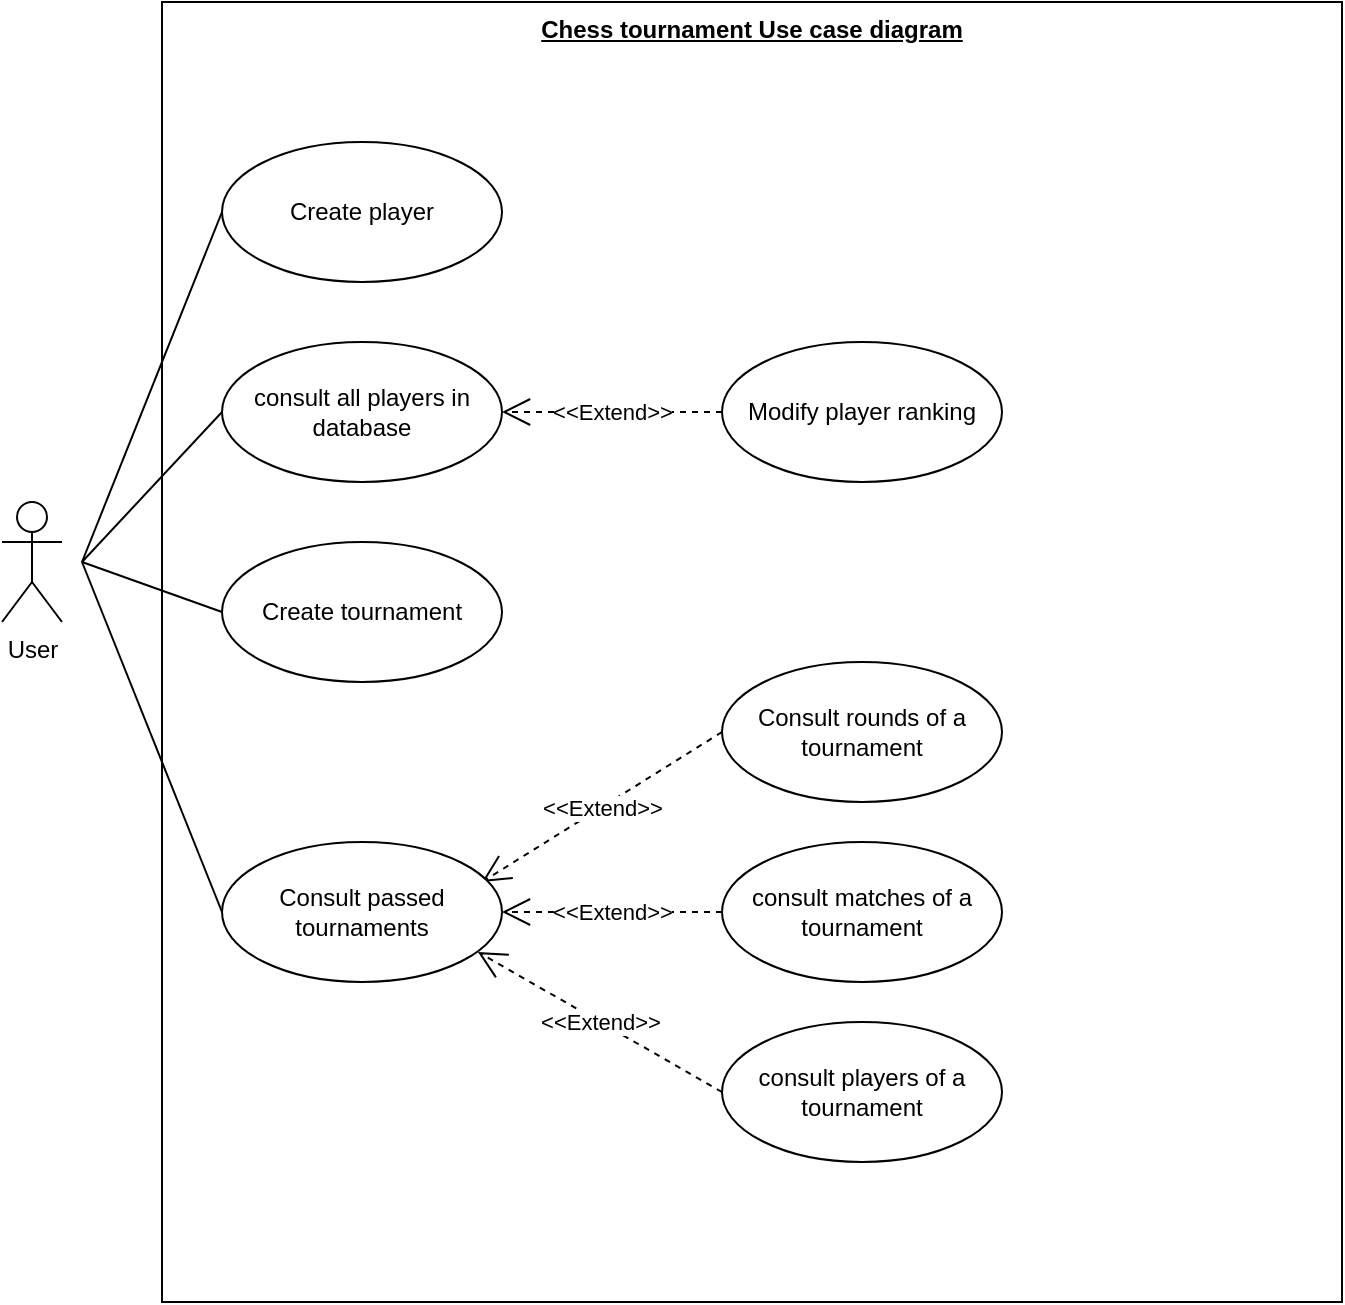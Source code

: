 <mxfile version="14.6.13" type="device"><diagram name="Chess tournament" id="Xj_SQW5p-db6HIlOzPf7"><mxGraphModel dx="1086" dy="806" grid="1" gridSize="10" guides="1" tooltips="1" connect="1" arrows="1" fold="1" page="1" pageScale="1" pageWidth="827" pageHeight="1169" math="0" shadow="0"><root><mxCell id="ngggXP8NCbQZwop2rnJL-0"/><mxCell id="ngggXP8NCbQZwop2rnJL-1" parent="ngggXP8NCbQZwop2rnJL-0"/><mxCell id="ngggXP8NCbQZwop2rnJL-2" value="&lt;b&gt;&lt;u&gt;Chess tournament Use case diagram&lt;/u&gt;&lt;/b&gt;&lt;br&gt;&lt;table&gt;&lt;tbody&gt;&lt;tr&gt;&lt;td&gt;&lt;/td&gt;&lt;/tr&gt;&lt;/tbody&gt;&lt;/table&gt;" style="rounded=0;whiteSpace=wrap;html=1;verticalAlign=top;align=center;" vertex="1" parent="ngggXP8NCbQZwop2rnJL-1"><mxGeometry x="170" y="360" width="590" height="650" as="geometry"/></mxCell><mxCell id="ngggXP8NCbQZwop2rnJL-3" value="Create player" style="ellipse;whiteSpace=wrap;html=1;align=center;" vertex="1" parent="ngggXP8NCbQZwop2rnJL-1"><mxGeometry x="200" y="430" width="140" height="70" as="geometry"/></mxCell><mxCell id="ngggXP8NCbQZwop2rnJL-14" value="&amp;lt;&amp;lt;Extend&amp;gt;&amp;gt;" style="endArrow=open;dashed=1;endFill=0;endSize=12;html=1;exitX=0;exitY=0.5;exitDx=0;exitDy=0;" edge="1" parent="ngggXP8NCbQZwop2rnJL-1" source="ngggXP8NCbQZwop2rnJL-22"><mxGeometry width="160" relative="1" as="geometry"><mxPoint x="666.033" y="539.944" as="sourcePoint"/><mxPoint x="330" y="800" as="targetPoint"/></mxGeometry></mxCell><mxCell id="ngggXP8NCbQZwop2rnJL-16" value="&amp;lt;&amp;lt;Extend&amp;gt;&amp;gt;" style="endArrow=open;dashed=1;endFill=0;endSize=12;html=1;exitX=0;exitY=0.5;exitDx=0;exitDy=0;" edge="1" parent="ngggXP8NCbQZwop2rnJL-1" source="ngggXP8NCbQZwop2rnJL-19" target="ngggXP8NCbQZwop2rnJL-25"><mxGeometry width="160" relative="1" as="geometry"><mxPoint x="323.81" y="586.99" as="sourcePoint"/><mxPoint x="420" y="500" as="targetPoint"/></mxGeometry></mxCell><mxCell id="ngggXP8NCbQZwop2rnJL-18" value="User" style="shape=umlActor;verticalLabelPosition=bottom;verticalAlign=top;html=1;outlineConnect=0;" vertex="1" parent="ngggXP8NCbQZwop2rnJL-1"><mxGeometry x="90" y="610" width="30" height="60" as="geometry"/></mxCell><mxCell id="ngggXP8NCbQZwop2rnJL-19" value="Modify player ranking" style="ellipse;whiteSpace=wrap;html=1;align=center;" vertex="1" parent="ngggXP8NCbQZwop2rnJL-1"><mxGeometry x="450" y="530" width="140" height="70" as="geometry"/></mxCell><mxCell id="ngggXP8NCbQZwop2rnJL-20" value="Create tournament" style="ellipse;whiteSpace=wrap;html=1;align=center;" vertex="1" parent="ngggXP8NCbQZwop2rnJL-1"><mxGeometry x="200" y="630" width="140" height="70" as="geometry"/></mxCell><mxCell id="ngggXP8NCbQZwop2rnJL-21" value="Consult passed tournaments" style="ellipse;whiteSpace=wrap;html=1;align=center;" vertex="1" parent="ngggXP8NCbQZwop2rnJL-1"><mxGeometry x="200" y="780" width="140" height="70" as="geometry"/></mxCell><mxCell id="ngggXP8NCbQZwop2rnJL-22" value="Consult rounds of a tournament" style="ellipse;whiteSpace=wrap;html=1;align=center;" vertex="1" parent="ngggXP8NCbQZwop2rnJL-1"><mxGeometry x="450" y="690" width="140" height="70" as="geometry"/></mxCell><mxCell id="ngggXP8NCbQZwop2rnJL-23" value="consult matches of a tournament" style="ellipse;whiteSpace=wrap;html=1;align=center;" vertex="1" parent="ngggXP8NCbQZwop2rnJL-1"><mxGeometry x="450" y="780" width="140" height="70" as="geometry"/></mxCell><mxCell id="ngggXP8NCbQZwop2rnJL-24" value="consult players of a tournament" style="ellipse;whiteSpace=wrap;html=1;align=center;" vertex="1" parent="ngggXP8NCbQZwop2rnJL-1"><mxGeometry x="450" y="870" width="140" height="70" as="geometry"/></mxCell><mxCell id="ngggXP8NCbQZwop2rnJL-25" value="consult all players in database" style="ellipse;whiteSpace=wrap;html=1;align=center;" vertex="1" parent="ngggXP8NCbQZwop2rnJL-1"><mxGeometry x="200" y="530" width="140" height="70" as="geometry"/></mxCell><mxCell id="ngggXP8NCbQZwop2rnJL-26" value="&amp;lt;&amp;lt;Extend&amp;gt;&amp;gt;" style="endArrow=open;dashed=1;endFill=0;endSize=12;html=1;exitX=0;exitY=0.5;exitDx=0;exitDy=0;entryX=1;entryY=0.5;entryDx=0;entryDy=0;" edge="1" parent="ngggXP8NCbQZwop2rnJL-1" source="ngggXP8NCbQZwop2rnJL-23" target="ngggXP8NCbQZwop2rnJL-21"><mxGeometry width="160" relative="1" as="geometry"><mxPoint x="405" y="735" as="sourcePoint"/><mxPoint x="350" y="825" as="targetPoint"/></mxGeometry></mxCell><mxCell id="ngggXP8NCbQZwop2rnJL-27" value="&amp;lt;&amp;lt;Extend&amp;gt;&amp;gt;" style="endArrow=open;dashed=1;endFill=0;endSize=12;html=1;exitX=0;exitY=0.5;exitDx=0;exitDy=0;entryX=0.914;entryY=0.786;entryDx=0;entryDy=0;entryPerimeter=0;" edge="1" parent="ngggXP8NCbQZwop2rnJL-1" source="ngggXP8NCbQZwop2rnJL-24" target="ngggXP8NCbQZwop2rnJL-21"><mxGeometry width="160" relative="1" as="geometry"><mxPoint x="405" y="825" as="sourcePoint"/><mxPoint x="350" y="825" as="targetPoint"/></mxGeometry></mxCell><mxCell id="-SK7WLt48L_Zfp1PlbLP-0" style="edgeStyle=none;rounded=1;orthogonalLoop=1;jettySize=auto;html=1;endArrow=none;endFill=0;endSize=16;entryX=0;entryY=0.5;entryDx=0;entryDy=0;" edge="1" parent="ngggXP8NCbQZwop2rnJL-1" target="ngggXP8NCbQZwop2rnJL-20"><mxGeometry relative="1" as="geometry"><mxPoint x="130" y="640" as="sourcePoint"/><mxPoint x="360" y="840" as="targetPoint"/></mxGeometry></mxCell><mxCell id="-SK7WLt48L_Zfp1PlbLP-1" style="edgeStyle=none;rounded=1;orthogonalLoop=1;jettySize=auto;html=1;endArrow=none;endFill=0;endSize=16;entryX=0;entryY=0.5;entryDx=0;entryDy=0;" edge="1" parent="ngggXP8NCbQZwop2rnJL-1" target="ngggXP8NCbQZwop2rnJL-25"><mxGeometry relative="1" as="geometry"><mxPoint x="130" y="640" as="sourcePoint"/><mxPoint x="210" y="675" as="targetPoint"/></mxGeometry></mxCell><mxCell id="-SK7WLt48L_Zfp1PlbLP-2" style="edgeStyle=none;rounded=1;orthogonalLoop=1;jettySize=auto;html=1;endArrow=none;endFill=0;endSize=16;entryX=0;entryY=0.5;entryDx=0;entryDy=0;" edge="1" parent="ngggXP8NCbQZwop2rnJL-1" target="ngggXP8NCbQZwop2rnJL-3"><mxGeometry relative="1" as="geometry"><mxPoint x="130" y="640" as="sourcePoint"/><mxPoint x="210" y="575" as="targetPoint"/></mxGeometry></mxCell><mxCell id="-SK7WLt48L_Zfp1PlbLP-3" style="edgeStyle=none;rounded=1;orthogonalLoop=1;jettySize=auto;html=1;endArrow=none;endFill=0;endSize=16;entryX=0;entryY=0.5;entryDx=0;entryDy=0;" edge="1" parent="ngggXP8NCbQZwop2rnJL-1" target="ngggXP8NCbQZwop2rnJL-21"><mxGeometry relative="1" as="geometry"><mxPoint x="130" y="640" as="sourcePoint"/><mxPoint x="210" y="475" as="targetPoint"/></mxGeometry></mxCell></root></mxGraphModel></diagram></mxfile>